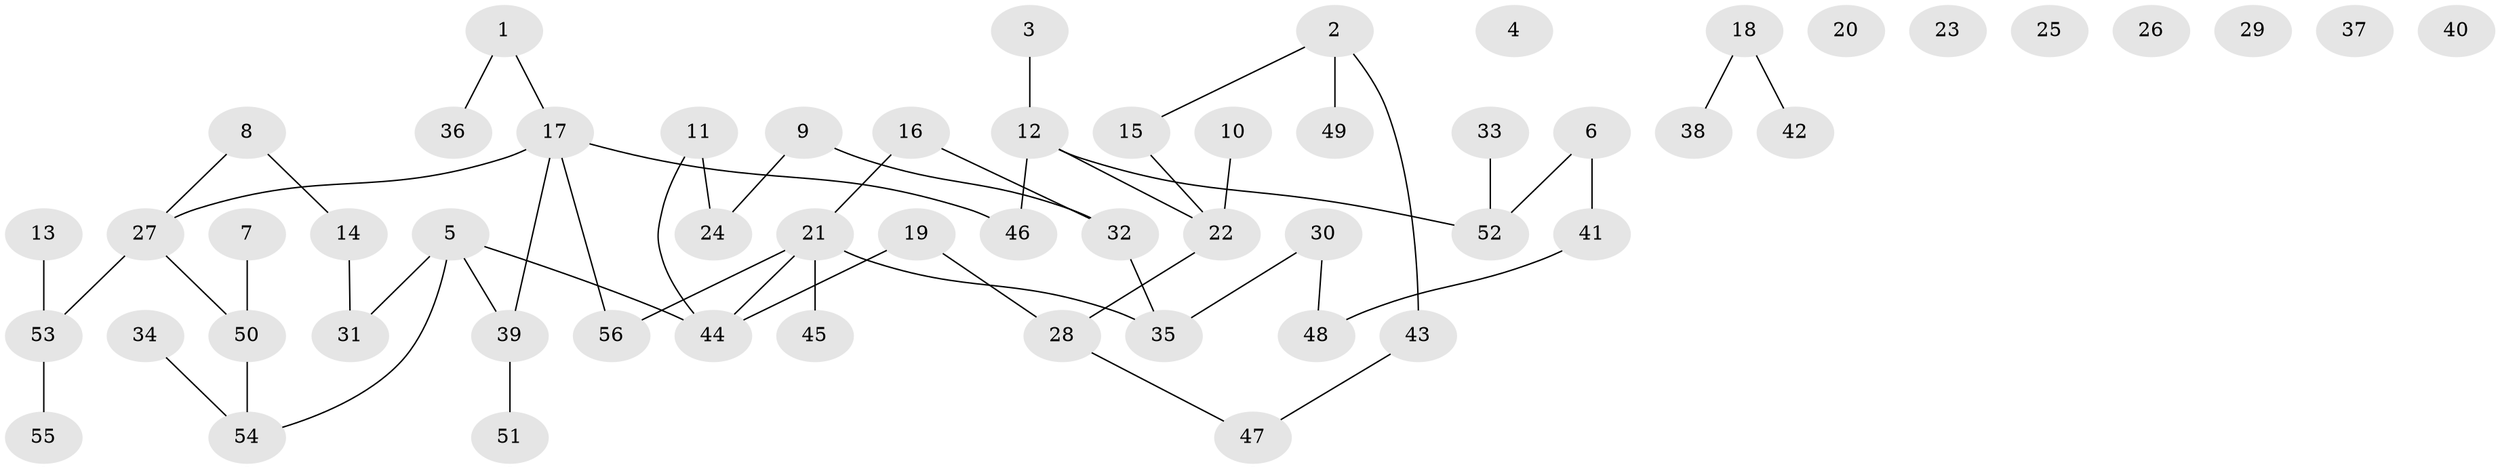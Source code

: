 // Generated by graph-tools (version 1.1) at 2025/49/03/09/25 03:49:10]
// undirected, 56 vertices, 54 edges
graph export_dot {
graph [start="1"]
  node [color=gray90,style=filled];
  1;
  2;
  3;
  4;
  5;
  6;
  7;
  8;
  9;
  10;
  11;
  12;
  13;
  14;
  15;
  16;
  17;
  18;
  19;
  20;
  21;
  22;
  23;
  24;
  25;
  26;
  27;
  28;
  29;
  30;
  31;
  32;
  33;
  34;
  35;
  36;
  37;
  38;
  39;
  40;
  41;
  42;
  43;
  44;
  45;
  46;
  47;
  48;
  49;
  50;
  51;
  52;
  53;
  54;
  55;
  56;
  1 -- 17;
  1 -- 36;
  2 -- 15;
  2 -- 43;
  2 -- 49;
  3 -- 12;
  5 -- 31;
  5 -- 39;
  5 -- 44;
  5 -- 54;
  6 -- 41;
  6 -- 52;
  7 -- 50;
  8 -- 14;
  8 -- 27;
  9 -- 24;
  9 -- 32;
  10 -- 22;
  11 -- 24;
  11 -- 44;
  12 -- 22;
  12 -- 46;
  12 -- 52;
  13 -- 53;
  14 -- 31;
  15 -- 22;
  16 -- 21;
  16 -- 32;
  17 -- 27;
  17 -- 39;
  17 -- 46;
  17 -- 56;
  18 -- 38;
  18 -- 42;
  19 -- 28;
  19 -- 44;
  21 -- 35;
  21 -- 44;
  21 -- 45;
  21 -- 56;
  22 -- 28;
  27 -- 50;
  27 -- 53;
  28 -- 47;
  30 -- 35;
  30 -- 48;
  32 -- 35;
  33 -- 52;
  34 -- 54;
  39 -- 51;
  41 -- 48;
  43 -- 47;
  50 -- 54;
  53 -- 55;
}
